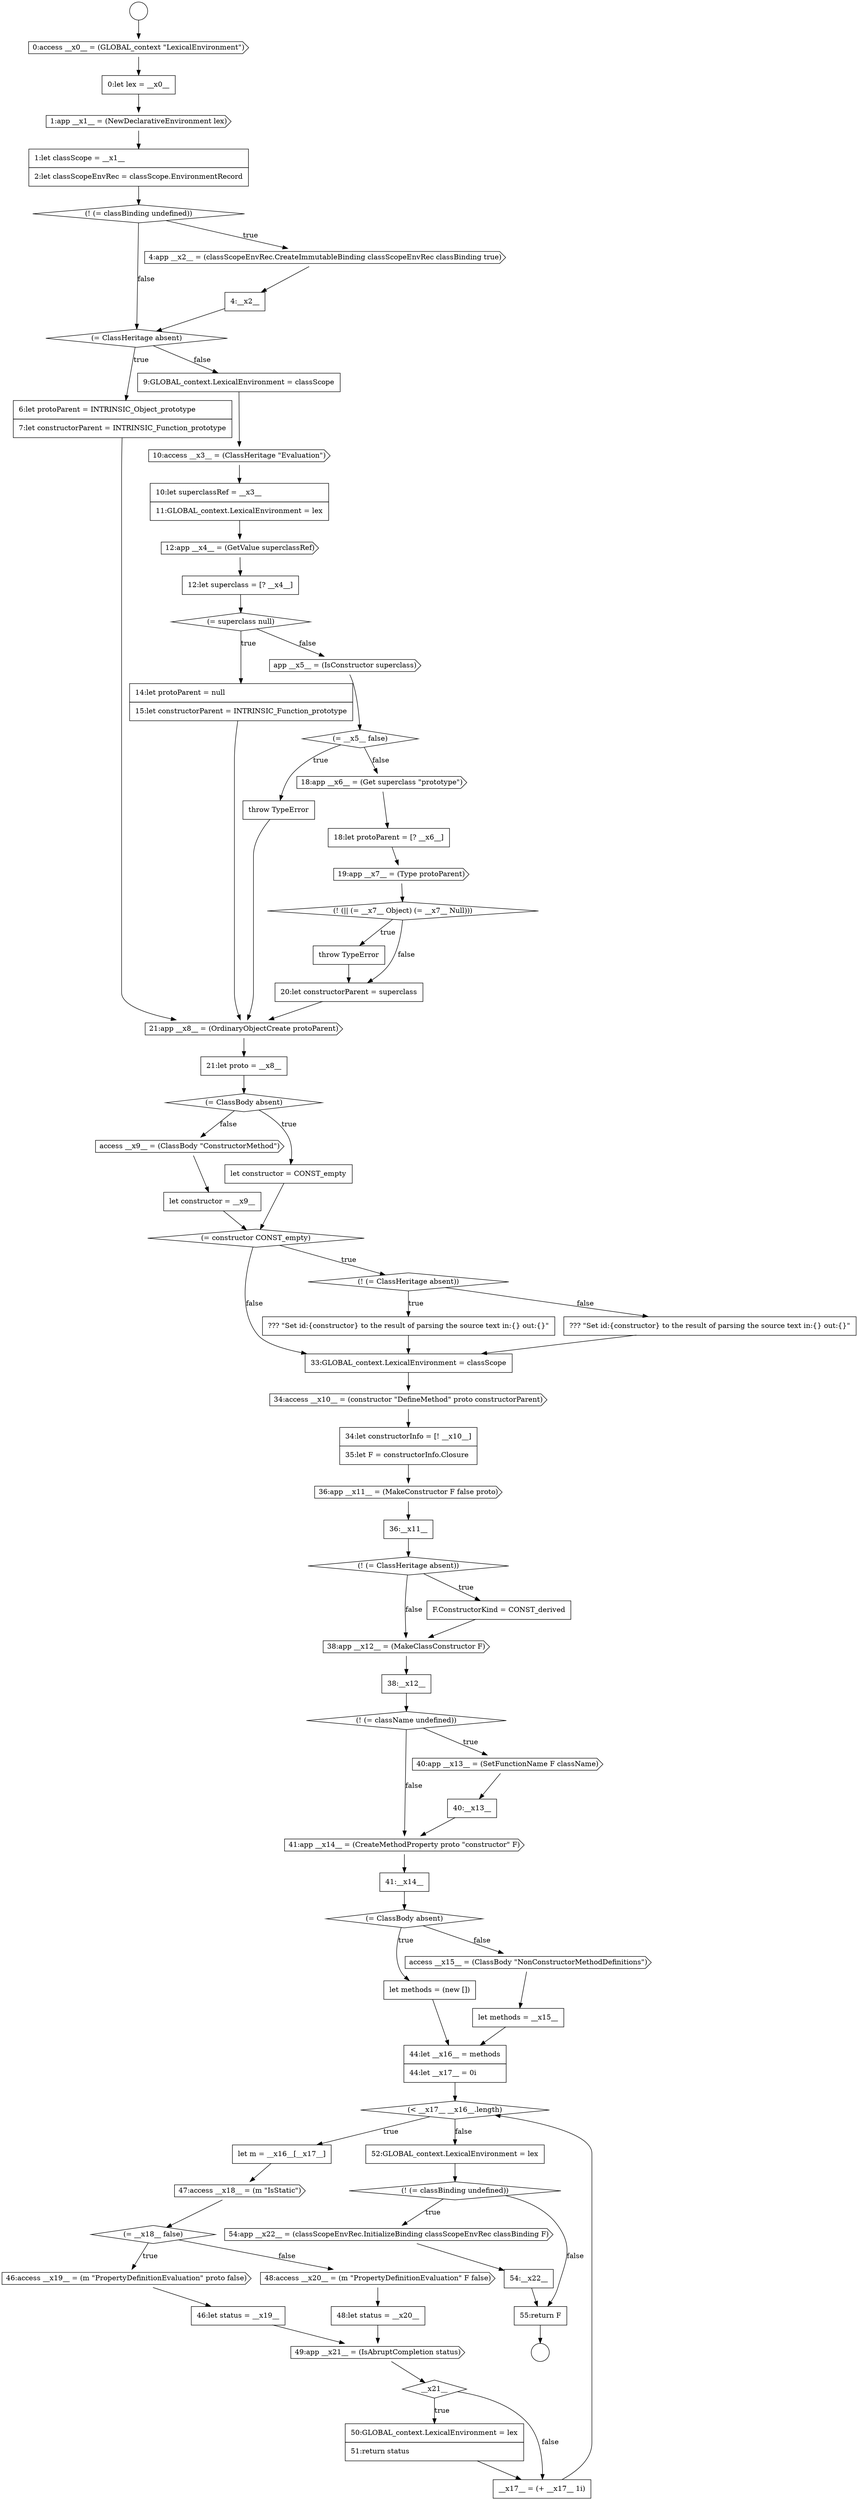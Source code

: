 digraph {
  node5 [shape=none, margin=0, label=<<font color="black">
    <table border="0" cellborder="1" cellspacing="0" cellpadding="10">
      <tr><td align="left">1:let classScope = __x1__</td></tr>
      <tr><td align="left">2:let classScopeEnvRec = classScope.EnvironmentRecord</td></tr>
    </table>
  </font>> color="black" fillcolor="white" style=filled]
  node65 [shape=diamond, label=<<font color="black">__x21__</font>> color="black" fillcolor="white" style=filled]
  node2 [shape=cds, label=<<font color="black">0:access __x0__ = (GLOBAL_context &quot;LexicalEnvironment&quot;)</font>> color="black" fillcolor="white" style=filled]
  node66 [shape=none, margin=0, label=<<font color="black">
    <table border="0" cellborder="1" cellspacing="0" cellpadding="10">
      <tr><td align="left">50:GLOBAL_context.LexicalEnvironment = lex</td></tr>
      <tr><td align="left">51:return status</td></tr>
    </table>
  </font>> color="black" fillcolor="white" style=filled]
  node4 [shape=cds, label=<<font color="black">1:app __x1__ = (NewDeclarativeEnvironment lex)</font>> color="black" fillcolor="white" style=filled]
  node69 [shape=diamond, label=<<font color="black">(! (= classBinding undefined))</font>> color="black" fillcolor="white" style=filled]
  node0 [shape=circle label=" " color="black" fillcolor="white" style=filled]
  node10 [shape=none, margin=0, label=<<font color="black">
    <table border="0" cellborder="1" cellspacing="0" cellpadding="10">
      <tr><td align="left">6:let protoParent = INTRINSIC_Object_prototype</td></tr>
      <tr><td align="left">7:let constructorParent = INTRINSIC_Function_prototype</td></tr>
    </table>
  </font>> color="black" fillcolor="white" style=filled]
  node56 [shape=diamond, label=<<font color="black">(&lt; __x17__ __x16__.length)</font>> color="black" fillcolor="white" style=filled]
  node42 [shape=diamond, label=<<font color="black">(! (= ClassHeritage absent))</font>> color="black" fillcolor="white" style=filled]
  node24 [shape=diamond, label=<<font color="black">(! (|| (= __x7__ Object) (= __x7__ Null)))</font>> color="black" fillcolor="white" style=filled]
  node37 [shape=none, margin=0, label=<<font color="black">
    <table border="0" cellborder="1" cellspacing="0" cellpadding="10">
      <tr><td align="left">33:GLOBAL_context.LexicalEnvironment = classScope</td></tr>
    </table>
  </font>> color="black" fillcolor="white" style=filled]
  node25 [shape=none, margin=0, label=<<font color="black">
    <table border="0" cellborder="1" cellspacing="0" cellpadding="10">
      <tr><td align="left">throw TypeError</td></tr>
    </table>
  </font>> color="black" fillcolor="white" style=filled]
  node52 [shape=none, margin=0, label=<<font color="black">
    <table border="0" cellborder="1" cellspacing="0" cellpadding="10">
      <tr><td align="left">let methods = (new [])</td></tr>
    </table>
  </font>> color="black" fillcolor="white" style=filled]
  node14 [shape=cds, label=<<font color="black">12:app __x4__ = (GetValue superclassRef)</font>> color="black" fillcolor="white" style=filled]
  node20 [shape=none, margin=0, label=<<font color="black">
    <table border="0" cellborder="1" cellspacing="0" cellpadding="10">
      <tr><td align="left">throw TypeError</td></tr>
    </table>
  </font>> color="black" fillcolor="white" style=filled]
  node46 [shape=diamond, label=<<font color="black">(! (= className undefined))</font>> color="black" fillcolor="white" style=filled]
  node57 [shape=none, margin=0, label=<<font color="black">
    <table border="0" cellborder="1" cellspacing="0" cellpadding="10">
      <tr><td align="left">let m = __x16__[__x17__]</td></tr>
    </table>
  </font>> color="black" fillcolor="white" style=filled]
  node29 [shape=diamond, label=<<font color="black">(= ClassBody absent)</font>> color="black" fillcolor="white" style=filled]
  node61 [shape=none, margin=0, label=<<font color="black">
    <table border="0" cellborder="1" cellspacing="0" cellpadding="10">
      <tr><td align="left">46:let status = __x19__</td></tr>
    </table>
  </font>> color="black" fillcolor="white" style=filled]
  node1 [shape=circle label=" " color="black" fillcolor="white" style=filled]
  node6 [shape=diamond, label=<<font color="black">(! (= classBinding undefined))</font>> color="black" fillcolor="white" style=filled]
  node60 [shape=cds, label=<<font color="black">46:access __x19__ = (m &quot;PropertyDefinitionEvaluation&quot; proto false)</font>> color="black" fillcolor="white" style=filled]
  node70 [shape=cds, label=<<font color="black">54:app __x22__ = (classScopeEnvRec.InitializeBinding classScopeEnvRec classBinding F)</font>> color="black" fillcolor="white" style=filled]
  node21 [shape=cds, label=<<font color="black">18:app __x6__ = (Get superclass &quot;prototype&quot;)</font>> color="black" fillcolor="white" style=filled]
  node33 [shape=diamond, label=<<font color="black">(= constructor CONST_empty)</font>> color="black" fillcolor="white" style=filled]
  node28 [shape=none, margin=0, label=<<font color="black">
    <table border="0" cellborder="1" cellspacing="0" cellpadding="10">
      <tr><td align="left">21:let proto = __x8__</td></tr>
    </table>
  </font>> color="black" fillcolor="white" style=filled]
  node38 [shape=cds, label=<<font color="black">34:access __x10__ = (constructor &quot;DefineMethod&quot; proto constructorParent)</font>> color="black" fillcolor="white" style=filled]
  node9 [shape=diamond, label=<<font color="black">(= ClassHeritage absent)</font>> color="black" fillcolor="white" style=filled]
  node53 [shape=cds, label=<<font color="black">access __x15__ = (ClassBody &quot;NonConstructorMethodDefinitions&quot;)</font>> color="black" fillcolor="white" style=filled]
  node13 [shape=none, margin=0, label=<<font color="black">
    <table border="0" cellborder="1" cellspacing="0" cellpadding="10">
      <tr><td align="left">10:let superclassRef = __x3__</td></tr>
      <tr><td align="left">11:GLOBAL_context.LexicalEnvironment = lex</td></tr>
    </table>
  </font>> color="black" fillcolor="white" style=filled]
  node41 [shape=none, margin=0, label=<<font color="black">
    <table border="0" cellborder="1" cellspacing="0" cellpadding="10">
      <tr><td align="left">36:__x11__</td></tr>
    </table>
  </font>> color="black" fillcolor="white" style=filled]
  node45 [shape=none, margin=0, label=<<font color="black">
    <table border="0" cellborder="1" cellspacing="0" cellpadding="10">
      <tr><td align="left">38:__x12__</td></tr>
    </table>
  </font>> color="black" fillcolor="white" style=filled]
  node64 [shape=cds, label=<<font color="black">49:app __x21__ = (IsAbruptCompletion status)</font>> color="black" fillcolor="white" style=filled]
  node17 [shape=none, margin=0, label=<<font color="black">
    <table border="0" cellborder="1" cellspacing="0" cellpadding="10">
      <tr><td align="left">14:let protoParent = null</td></tr>
      <tr><td align="left">15:let constructorParent = INTRINSIC_Function_prototype</td></tr>
    </table>
  </font>> color="black" fillcolor="white" style=filled]
  node32 [shape=none, margin=0, label=<<font color="black">
    <table border="0" cellborder="1" cellspacing="0" cellpadding="10">
      <tr><td align="left">let constructor = __x9__</td></tr>
    </table>
  </font>> color="black" fillcolor="white" style=filled]
  node34 [shape=diamond, label=<<font color="black">(! (= ClassHeritage absent))</font>> color="black" fillcolor="white" style=filled]
  node22 [shape=none, margin=0, label=<<font color="black">
    <table border="0" cellborder="1" cellspacing="0" cellpadding="10">
      <tr><td align="left">18:let protoParent = [? __x6__]</td></tr>
    </table>
  </font>> color="black" fillcolor="white" style=filled]
  node44 [shape=cds, label=<<font color="black">38:app __x12__ = (MakeClassConstructor F)</font>> color="black" fillcolor="white" style=filled]
  node59 [shape=diamond, label=<<font color="black">(= __x18__ false)</font>> color="black" fillcolor="white" style=filled]
  node27 [shape=cds, label=<<font color="black">21:app __x8__ = (OrdinaryObjectCreate protoParent)</font>> color="black" fillcolor="white" style=filled]
  node71 [shape=none, margin=0, label=<<font color="black">
    <table border="0" cellborder="1" cellspacing="0" cellpadding="10">
      <tr><td align="left">54:__x22__</td></tr>
    </table>
  </font>> color="black" fillcolor="white" style=filled]
  node12 [shape=cds, label=<<font color="black">10:access __x3__ = (ClassHeritage &quot;Evaluation&quot;)</font>> color="black" fillcolor="white" style=filled]
  node54 [shape=none, margin=0, label=<<font color="black">
    <table border="0" cellborder="1" cellspacing="0" cellpadding="10">
      <tr><td align="left">let methods = __x15__</td></tr>
    </table>
  </font>> color="black" fillcolor="white" style=filled]
  node49 [shape=cds, label=<<font color="black">41:app __x14__ = (CreateMethodProperty proto &quot;constructor&quot; F)</font>> color="black" fillcolor="white" style=filled]
  node7 [shape=cds, label=<<font color="black">4:app __x2__ = (classScopeEnvRec.CreateImmutableBinding classScopeEnvRec classBinding true)</font>> color="black" fillcolor="white" style=filled]
  node39 [shape=none, margin=0, label=<<font color="black">
    <table border="0" cellborder="1" cellspacing="0" cellpadding="10">
      <tr><td align="left">34:let constructorInfo = [! __x10__]</td></tr>
      <tr><td align="left">35:let F = constructorInfo.Closure</td></tr>
    </table>
  </font>> color="black" fillcolor="white" style=filled]
  node3 [shape=none, margin=0, label=<<font color="black">
    <table border="0" cellborder="1" cellspacing="0" cellpadding="10">
      <tr><td align="left">0:let lex = __x0__</td></tr>
    </table>
  </font>> color="black" fillcolor="white" style=filled]
  node35 [shape=none, margin=0, label=<<font color="black">
    <table border="0" cellborder="1" cellspacing="0" cellpadding="10">
      <tr><td align="left">??? &quot;Set id:{constructor} to the result of parsing the source text in:{} out:{}&quot;</td></tr>
    </table>
  </font>> color="black" fillcolor="white" style=filled]
  node48 [shape=none, margin=0, label=<<font color="black">
    <table border="0" cellborder="1" cellspacing="0" cellpadding="10">
      <tr><td align="left">40:__x13__</td></tr>
    </table>
  </font>> color="black" fillcolor="white" style=filled]
  node63 [shape=none, margin=0, label=<<font color="black">
    <table border="0" cellborder="1" cellspacing="0" cellpadding="10">
      <tr><td align="left">48:let status = __x20__</td></tr>
    </table>
  </font>> color="black" fillcolor="white" style=filled]
  node18 [shape=cds, label=<<font color="black">app __x5__ = (IsConstructor superclass)</font>> color="black" fillcolor="white" style=filled]
  node50 [shape=none, margin=0, label=<<font color="black">
    <table border="0" cellborder="1" cellspacing="0" cellpadding="10">
      <tr><td align="left">41:__x14__</td></tr>
    </table>
  </font>> color="black" fillcolor="white" style=filled]
  node67 [shape=none, margin=0, label=<<font color="black">
    <table border="0" cellborder="1" cellspacing="0" cellpadding="10">
      <tr><td align="left">__x17__ = (+ __x17__ 1i)</td></tr>
    </table>
  </font>> color="black" fillcolor="white" style=filled]
  node16 [shape=diamond, label=<<font color="black">(= superclass null)</font>> color="black" fillcolor="white" style=filled]
  node31 [shape=cds, label=<<font color="black">access __x9__ = (ClassBody &quot;ConstructorMethod&quot;)</font>> color="black" fillcolor="white" style=filled]
  node11 [shape=none, margin=0, label=<<font color="black">
    <table border="0" cellborder="1" cellspacing="0" cellpadding="10">
      <tr><td align="left">9:GLOBAL_context.LexicalEnvironment = classScope</td></tr>
    </table>
  </font>> color="black" fillcolor="white" style=filled]
  node72 [shape=none, margin=0, label=<<font color="black">
    <table border="0" cellborder="1" cellspacing="0" cellpadding="10">
      <tr><td align="left">55:return F</td></tr>
    </table>
  </font>> color="black" fillcolor="white" style=filled]
  node43 [shape=none, margin=0, label=<<font color="black">
    <table border="0" cellborder="1" cellspacing="0" cellpadding="10">
      <tr><td align="left">F.ConstructorKind = CONST_derived</td></tr>
    </table>
  </font>> color="black" fillcolor="white" style=filled]
  node40 [shape=cds, label=<<font color="black">36:app __x11__ = (MakeConstructor F false proto)</font>> color="black" fillcolor="white" style=filled]
  node26 [shape=none, margin=0, label=<<font color="black">
    <table border="0" cellborder="1" cellspacing="0" cellpadding="10">
      <tr><td align="left">20:let constructorParent = superclass</td></tr>
    </table>
  </font>> color="black" fillcolor="white" style=filled]
  node55 [shape=none, margin=0, label=<<font color="black">
    <table border="0" cellborder="1" cellspacing="0" cellpadding="10">
      <tr><td align="left">44:let __x16__ = methods</td></tr>
      <tr><td align="left">44:let __x17__ = 0i</td></tr>
    </table>
  </font>> color="black" fillcolor="white" style=filled]
  node23 [shape=cds, label=<<font color="black">19:app __x7__ = (Type protoParent)</font>> color="black" fillcolor="white" style=filled]
  node8 [shape=none, margin=0, label=<<font color="black">
    <table border="0" cellborder="1" cellspacing="0" cellpadding="10">
      <tr><td align="left">4:__x2__</td></tr>
    </table>
  </font>> color="black" fillcolor="white" style=filled]
  node58 [shape=cds, label=<<font color="black">47:access __x18__ = (m &quot;IsStatic&quot;)</font>> color="black" fillcolor="white" style=filled]
  node36 [shape=none, margin=0, label=<<font color="black">
    <table border="0" cellborder="1" cellspacing="0" cellpadding="10">
      <tr><td align="left">??? &quot;Set id:{constructor} to the result of parsing the source text in:{} out:{}&quot;</td></tr>
    </table>
  </font>> color="black" fillcolor="white" style=filled]
  node30 [shape=none, margin=0, label=<<font color="black">
    <table border="0" cellborder="1" cellspacing="0" cellpadding="10">
      <tr><td align="left">let constructor = CONST_empty</td></tr>
    </table>
  </font>> color="black" fillcolor="white" style=filled]
  node51 [shape=diamond, label=<<font color="black">(= ClassBody absent)</font>> color="black" fillcolor="white" style=filled]
  node19 [shape=diamond, label=<<font color="black">(= __x5__ false)</font>> color="black" fillcolor="white" style=filled]
  node47 [shape=cds, label=<<font color="black">40:app __x13__ = (SetFunctionName F className)</font>> color="black" fillcolor="white" style=filled]
  node15 [shape=none, margin=0, label=<<font color="black">
    <table border="0" cellborder="1" cellspacing="0" cellpadding="10">
      <tr><td align="left">12:let superclass = [? __x4__]</td></tr>
    </table>
  </font>> color="black" fillcolor="white" style=filled]
  node68 [shape=none, margin=0, label=<<font color="black">
    <table border="0" cellborder="1" cellspacing="0" cellpadding="10">
      <tr><td align="left">52:GLOBAL_context.LexicalEnvironment = lex</td></tr>
    </table>
  </font>> color="black" fillcolor="white" style=filled]
  node62 [shape=cds, label=<<font color="black">48:access __x20__ = (m &quot;PropertyDefinitionEvaluation&quot; F false)</font>> color="black" fillcolor="white" style=filled]
  node66 -> node67 [ color="black"]
  node71 -> node72 [ color="black"]
  node51 -> node52 [label=<<font color="black">true</font>> color="black"]
  node51 -> node53 [label=<<font color="black">false</font>> color="black"]
  node40 -> node41 [ color="black"]
  node26 -> node27 [ color="black"]
  node25 -> node26 [ color="black"]
  node48 -> node49 [ color="black"]
  node38 -> node39 [ color="black"]
  node32 -> node33 [ color="black"]
  node5 -> node6 [ color="black"]
  node53 -> node54 [ color="black"]
  node3 -> node4 [ color="black"]
  node59 -> node60 [label=<<font color="black">true</font>> color="black"]
  node59 -> node62 [label=<<font color="black">false</font>> color="black"]
  node63 -> node64 [ color="black"]
  node10 -> node27 [ color="black"]
  node28 -> node29 [ color="black"]
  node64 -> node65 [ color="black"]
  node39 -> node40 [ color="black"]
  node52 -> node55 [ color="black"]
  node7 -> node8 [ color="black"]
  node54 -> node55 [ color="black"]
  node18 -> node19 [ color="black"]
  node35 -> node37 [ color="black"]
  node2 -> node3 [ color="black"]
  node62 -> node63 [ color="black"]
  node15 -> node16 [ color="black"]
  node55 -> node56 [ color="black"]
  node30 -> node33 [ color="black"]
  node11 -> node12 [ color="black"]
  node9 -> node10 [label=<<font color="black">true</font>> color="black"]
  node9 -> node11 [label=<<font color="black">false</font>> color="black"]
  node13 -> node14 [ color="black"]
  node57 -> node58 [ color="black"]
  node6 -> node7 [label=<<font color="black">true</font>> color="black"]
  node6 -> node9 [label=<<font color="black">false</font>> color="black"]
  node12 -> node13 [ color="black"]
  node34 -> node35 [label=<<font color="black">true</font>> color="black"]
  node34 -> node36 [label=<<font color="black">false</font>> color="black"]
  node45 -> node46 [ color="black"]
  node0 -> node2 [ color="black"]
  node19 -> node20 [label=<<font color="black">true</font>> color="black"]
  node19 -> node21 [label=<<font color="black">false</font>> color="black"]
  node36 -> node37 [ color="black"]
  node22 -> node23 [ color="black"]
  node70 -> node71 [ color="black"]
  node43 -> node44 [ color="black"]
  node72 -> node1 [ color="black"]
  node61 -> node64 [ color="black"]
  node44 -> node45 [ color="black"]
  node27 -> node28 [ color="black"]
  node37 -> node38 [ color="black"]
  node68 -> node69 [ color="black"]
  node33 -> node34 [label=<<font color="black">true</font>> color="black"]
  node33 -> node37 [label=<<font color="black">false</font>> color="black"]
  node65 -> node66 [label=<<font color="black">true</font>> color="black"]
  node65 -> node67 [label=<<font color="black">false</font>> color="black"]
  node23 -> node24 [ color="black"]
  node14 -> node15 [ color="black"]
  node31 -> node32 [ color="black"]
  node42 -> node43 [label=<<font color="black">true</font>> color="black"]
  node42 -> node44 [label=<<font color="black">false</font>> color="black"]
  node47 -> node48 [ color="black"]
  node16 -> node17 [label=<<font color="black">true</font>> color="black"]
  node16 -> node18 [label=<<font color="black">false</font>> color="black"]
  node56 -> node57 [label=<<font color="black">true</font>> color="black"]
  node56 -> node68 [label=<<font color="black">false</font>> color="black"]
  node50 -> node51 [ color="black"]
  node4 -> node5 [ color="black"]
  node8 -> node9 [ color="black"]
  node21 -> node22 [ color="black"]
  node60 -> node61 [ color="black"]
  node67 -> node56 [ color="black"]
  node46 -> node47 [label=<<font color="black">true</font>> color="black"]
  node46 -> node49 [label=<<font color="black">false</font>> color="black"]
  node24 -> node25 [label=<<font color="black">true</font>> color="black"]
  node24 -> node26 [label=<<font color="black">false</font>> color="black"]
  node58 -> node59 [ color="black"]
  node69 -> node70 [label=<<font color="black">true</font>> color="black"]
  node69 -> node72 [label=<<font color="black">false</font>> color="black"]
  node49 -> node50 [ color="black"]
  node29 -> node30 [label=<<font color="black">true</font>> color="black"]
  node29 -> node31 [label=<<font color="black">false</font>> color="black"]
  node20 -> node27 [ color="black"]
  node17 -> node27 [ color="black"]
  node41 -> node42 [ color="black"]
}
